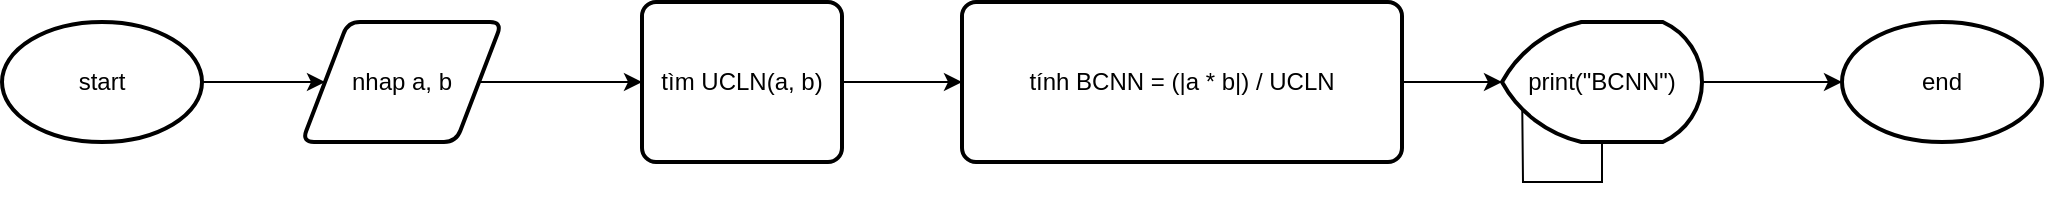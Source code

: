 <mxfile version="25.0.3">
  <diagram name="Page-1" id="i9AJCce_SPHsgp9cDXCl">
    <mxGraphModel dx="2055" dy="789" grid="1" gridSize="10" guides="1" tooltips="1" connect="1" arrows="1" fold="1" page="1" pageScale="1" pageWidth="850" pageHeight="1100" math="0" shadow="0">
      <root>
        <mxCell id="0" />
        <mxCell id="1" parent="0" />
        <mxCell id="xcNPKH_fYdOf9McSUUzO-3" style="edgeStyle=orthogonalEdgeStyle;rounded=0;orthogonalLoop=1;jettySize=auto;html=1;" edge="1" parent="1" source="xcNPKH_fYdOf9McSUUzO-1" target="xcNPKH_fYdOf9McSUUzO-2">
          <mxGeometry relative="1" as="geometry" />
        </mxCell>
        <mxCell id="xcNPKH_fYdOf9McSUUzO-1" value="start" style="strokeWidth=2;html=1;shape=mxgraph.flowchart.start_1;whiteSpace=wrap;" vertex="1" parent="1">
          <mxGeometry y="490" width="100" height="60" as="geometry" />
        </mxCell>
        <mxCell id="xcNPKH_fYdOf9McSUUzO-4" style="edgeStyle=orthogonalEdgeStyle;rounded=0;orthogonalLoop=1;jettySize=auto;html=1;" edge="1" parent="1" source="xcNPKH_fYdOf9McSUUzO-2">
          <mxGeometry relative="1" as="geometry">
            <mxPoint x="320" y="520" as="targetPoint" />
          </mxGeometry>
        </mxCell>
        <mxCell id="xcNPKH_fYdOf9McSUUzO-2" value="nhap a, b" style="shape=parallelogram;html=1;strokeWidth=2;perimeter=parallelogramPerimeter;whiteSpace=wrap;rounded=1;arcSize=12;size=0.23;" vertex="1" parent="1">
          <mxGeometry x="150" y="490" width="100" height="60" as="geometry" />
        </mxCell>
        <mxCell id="xcNPKH_fYdOf9McSUUzO-6" style="edgeStyle=orthogonalEdgeStyle;rounded=0;orthogonalLoop=1;jettySize=auto;html=1;" edge="1" parent="1" source="xcNPKH_fYdOf9McSUUzO-5">
          <mxGeometry relative="1" as="geometry">
            <mxPoint x="480" y="520" as="targetPoint" />
          </mxGeometry>
        </mxCell>
        <mxCell id="xcNPKH_fYdOf9McSUUzO-5" value="tìm UCLN(a, b)" style="rounded=1;whiteSpace=wrap;html=1;absoluteArcSize=1;arcSize=14;strokeWidth=2;" vertex="1" parent="1">
          <mxGeometry x="320" y="480" width="100" height="80" as="geometry" />
        </mxCell>
        <mxCell id="xcNPKH_fYdOf9McSUUzO-8" style="edgeStyle=orthogonalEdgeStyle;rounded=0;orthogonalLoop=1;jettySize=auto;html=1;" edge="1" parent="1" source="xcNPKH_fYdOf9McSUUzO-10">
          <mxGeometry relative="1" as="geometry">
            <mxPoint x="760" y="520" as="targetPoint" />
          </mxGeometry>
        </mxCell>
        <mxCell id="xcNPKH_fYdOf9McSUUzO-7" value="tính BCNN = (|a * b|) / UCLN" style="rounded=1;whiteSpace=wrap;html=1;absoluteArcSize=1;arcSize=14;strokeWidth=2;" vertex="1" parent="1">
          <mxGeometry x="480" y="480" width="220" height="80" as="geometry" />
        </mxCell>
        <mxCell id="xcNPKH_fYdOf9McSUUzO-9" value="" style="edgeStyle=orthogonalEdgeStyle;rounded=0;orthogonalLoop=1;jettySize=auto;html=1;" edge="1" parent="1" source="xcNPKH_fYdOf9McSUUzO-7" target="xcNPKH_fYdOf9McSUUzO-10">
          <mxGeometry relative="1" as="geometry">
            <mxPoint x="760" y="520" as="targetPoint" />
            <mxPoint x="700" y="520" as="sourcePoint" />
          </mxGeometry>
        </mxCell>
        <mxCell id="xcNPKH_fYdOf9McSUUzO-11" style="edgeStyle=orthogonalEdgeStyle;rounded=0;orthogonalLoop=1;jettySize=auto;html=1;" edge="1" parent="1" source="xcNPKH_fYdOf9McSUUzO-10">
          <mxGeometry relative="1" as="geometry">
            <mxPoint x="920" y="520" as="targetPoint" />
          </mxGeometry>
        </mxCell>
        <mxCell id="xcNPKH_fYdOf9McSUUzO-10" value="print(&quot;BCNN&quot;)" style="strokeWidth=2;html=1;shape=mxgraph.flowchart.display;whiteSpace=wrap;" vertex="1" parent="1">
          <mxGeometry x="750" y="490" width="100" height="60" as="geometry" />
        </mxCell>
        <mxCell id="xcNPKH_fYdOf9McSUUzO-12" value="end" style="strokeWidth=2;html=1;shape=mxgraph.flowchart.start_1;whiteSpace=wrap;" vertex="1" parent="1">
          <mxGeometry x="920" y="490" width="100" height="60" as="geometry" />
        </mxCell>
      </root>
    </mxGraphModel>
  </diagram>
</mxfile>
